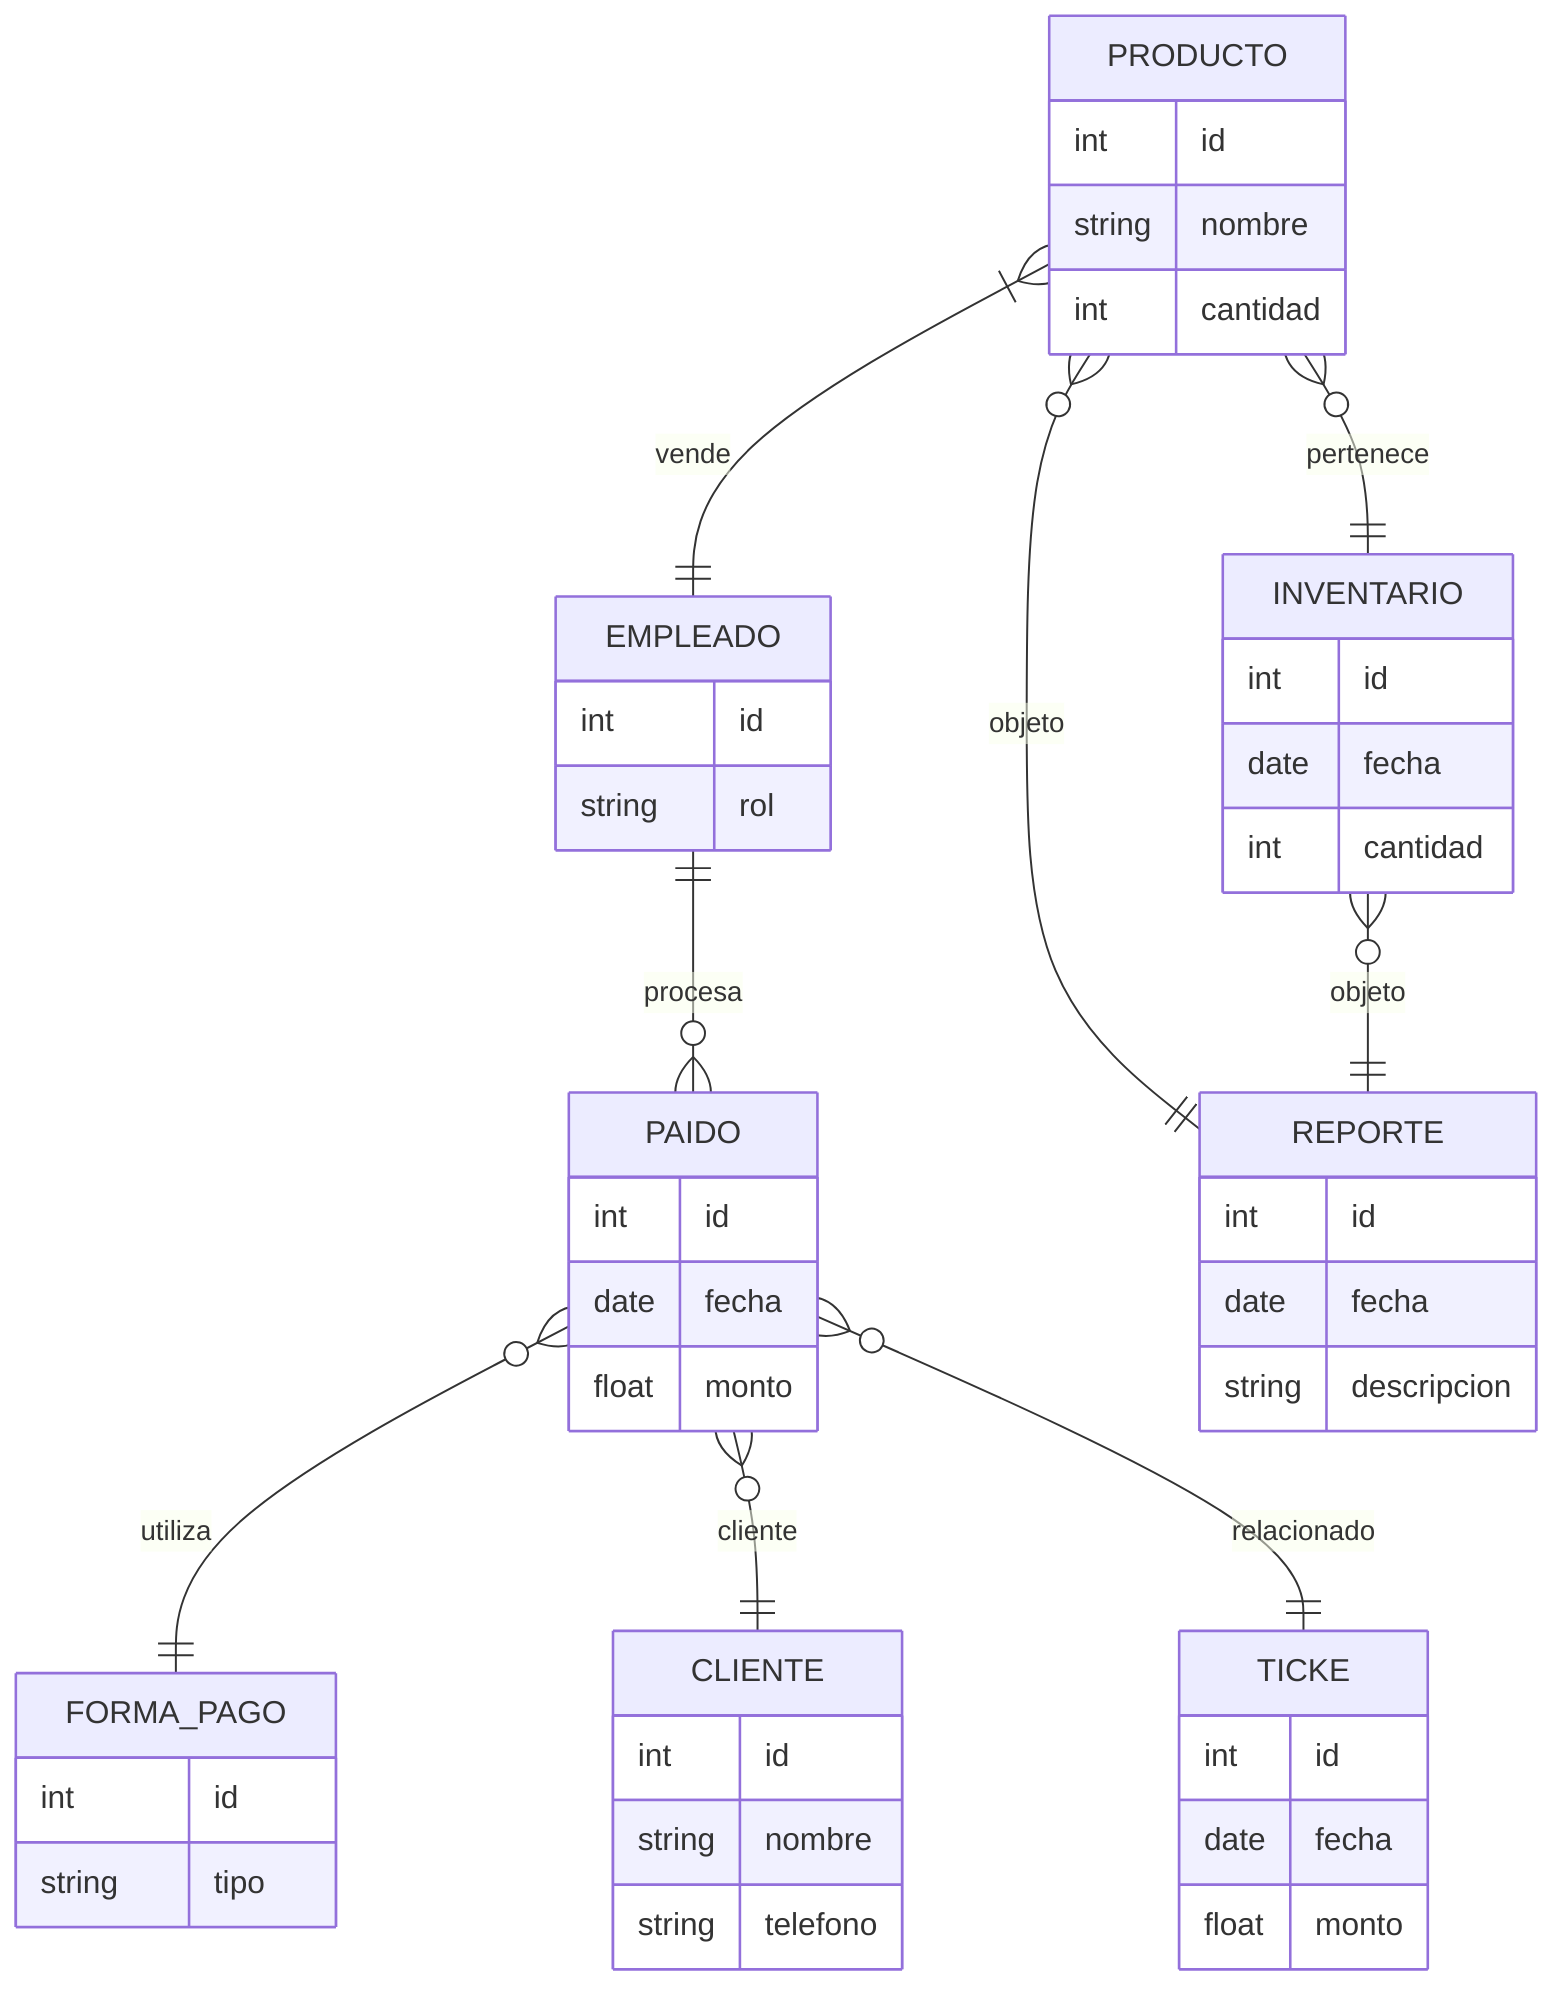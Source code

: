erDiagram
    PRODUCTO {
        int id
        string nombre
        int cantidad
    }
    INVENTARIO {
        int id
        date fecha
        int cantidad
    }
    PRODUCTO }o--|| INVENTARIO : pertenece
    PAIDO {
        int id
        date fecha
        float monto
    }
    FORMA_PAGO {
        int id
        string tipo
    }
    PAIDO }o--|| FORMA_PAGO : utiliza
    EMPLEADO {
        int id
        string rol
    }
    PRODUCTO }|--|| EMPLEADO : vende
    EMPLEADO ||--o{ PAIDO : procesa
    REPORTE {
        int id
        date fecha
        string descripcion
    }
    PRODUCTO }o--|| REPORTE : objeto
    INVENTARIO }o--|| REPORTE : objeto
    CLIENTE {
        int id
        string nombre
        string telefono
    }
    PAIDO }o--|| CLIENTE : cliente
    TICKE {
        int id
        date fecha
        float monto
    }
    PAIDO }o--|| TICKE : relacionado